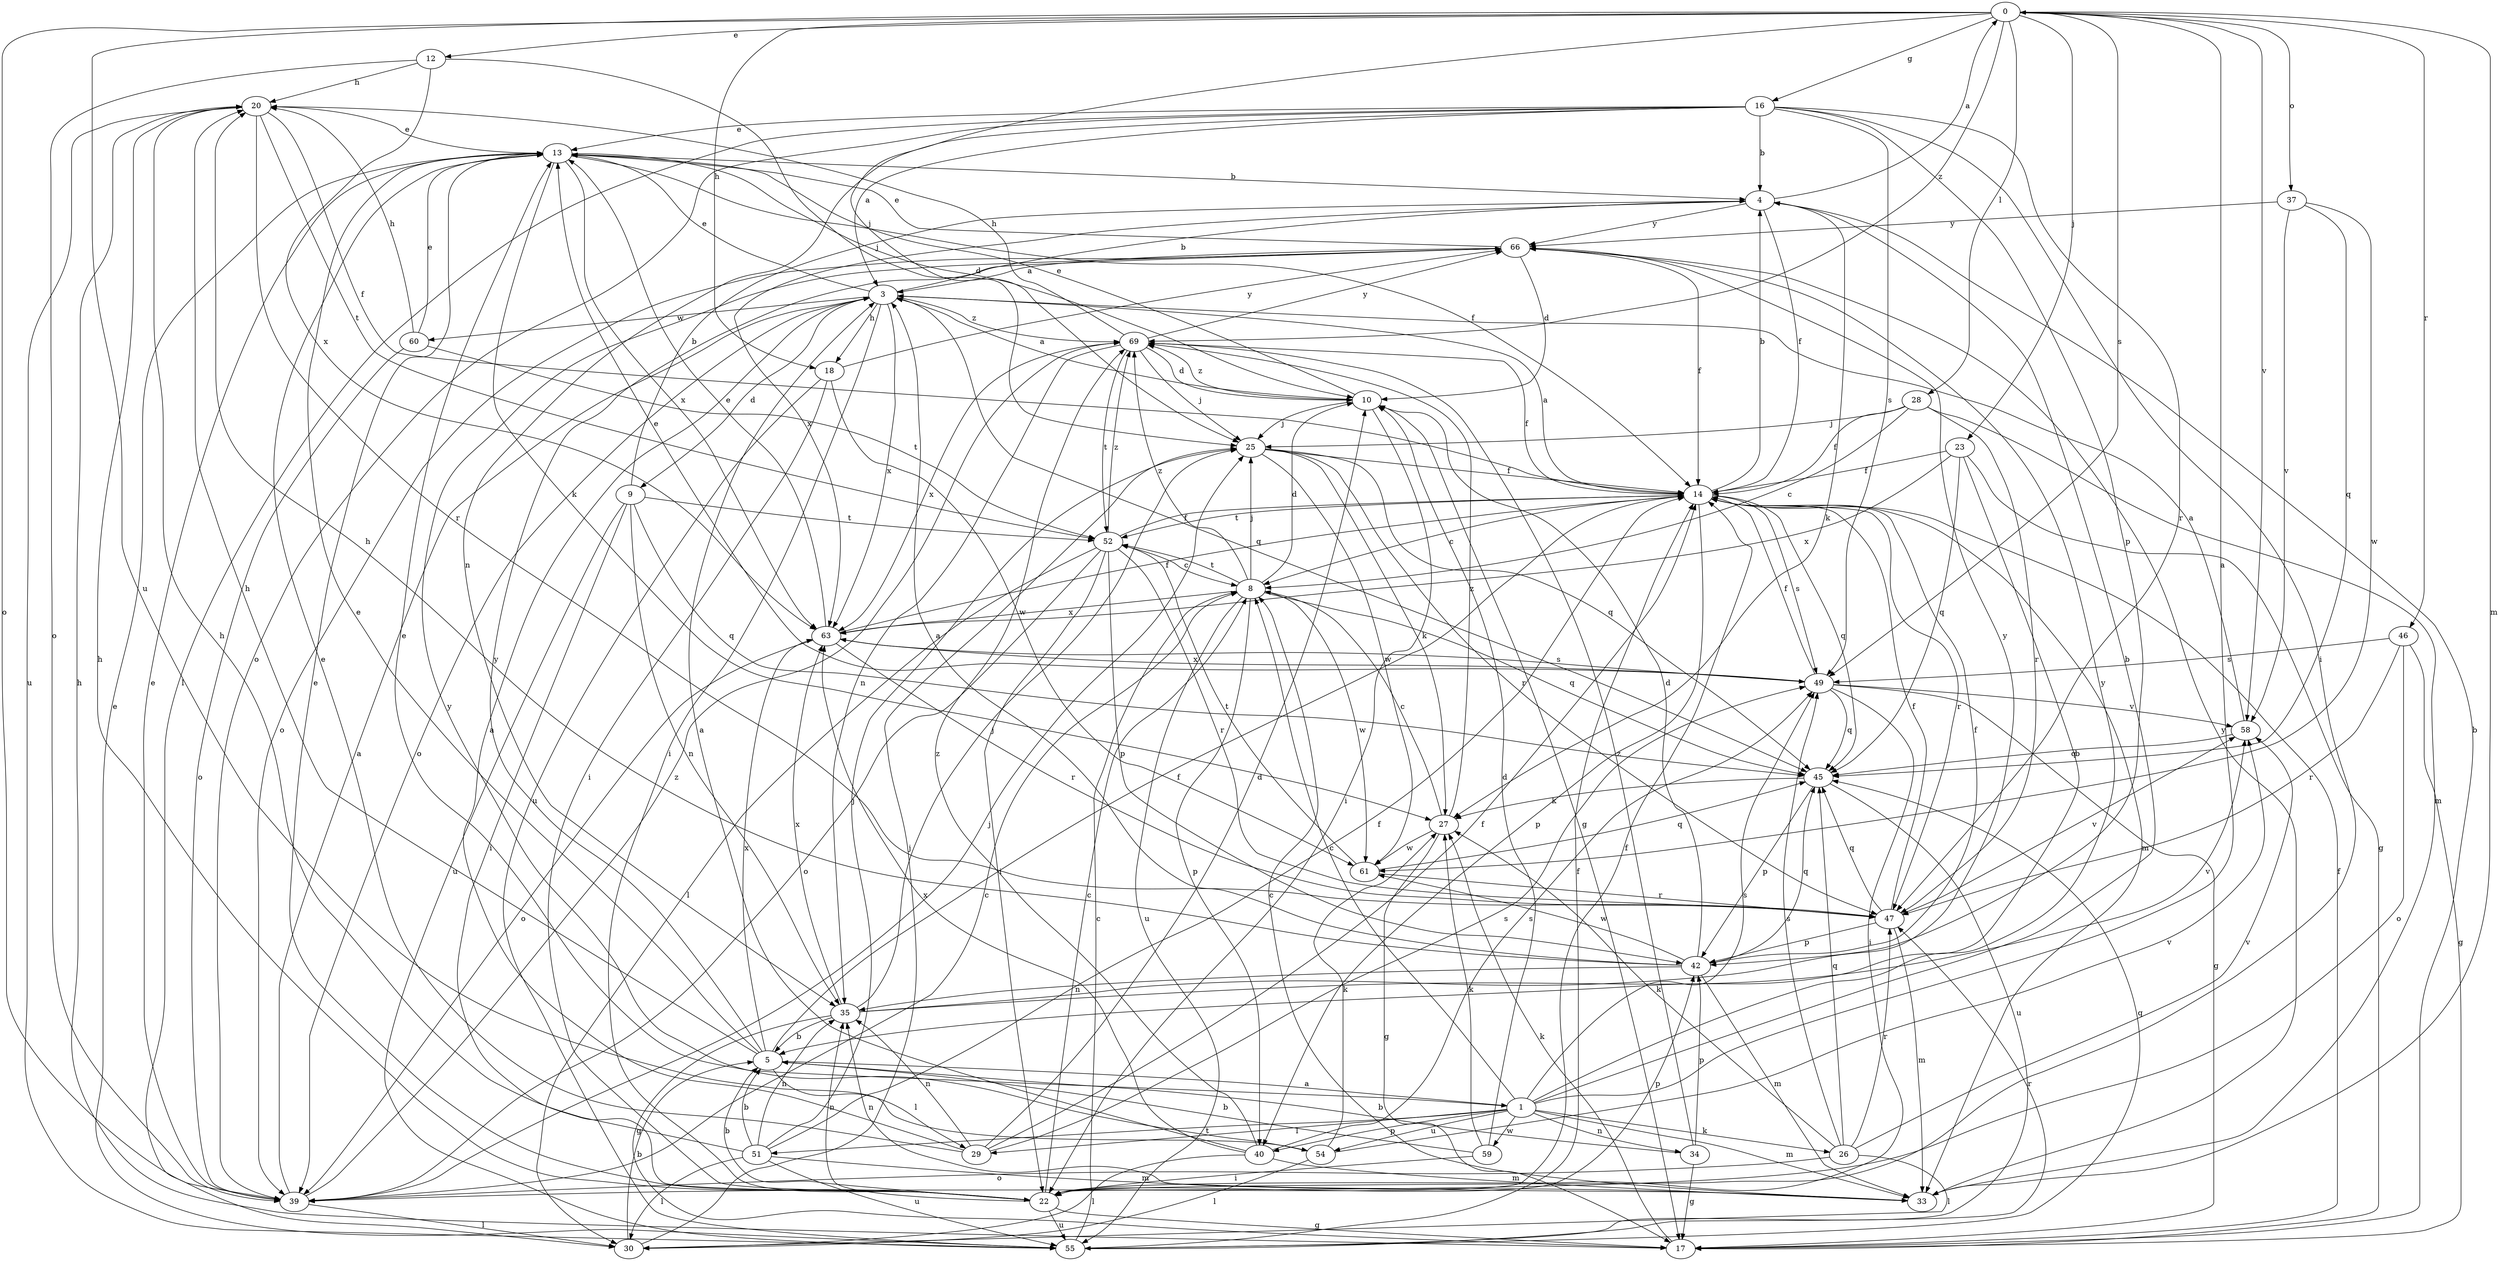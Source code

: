 strict digraph  {
0;
1;
3;
4;
5;
8;
9;
10;
12;
13;
14;
16;
17;
18;
20;
22;
23;
25;
26;
27;
28;
29;
30;
33;
34;
35;
37;
39;
40;
42;
45;
46;
47;
49;
51;
52;
54;
55;
58;
59;
60;
61;
63;
66;
69;
0 -> 12  [label=e];
0 -> 16  [label=g];
0 -> 18  [label=h];
0 -> 23  [label=j];
0 -> 25  [label=j];
0 -> 28  [label=l];
0 -> 33  [label=m];
0 -> 37  [label=o];
0 -> 39  [label=o];
0 -> 46  [label=r];
0 -> 49  [label=s];
0 -> 54  [label=u];
0 -> 58  [label=v];
0 -> 69  [label=z];
1 -> 0  [label=a];
1 -> 4  [label=b];
1 -> 8  [label=c];
1 -> 13  [label=e];
1 -> 26  [label=k];
1 -> 29  [label=l];
1 -> 33  [label=m];
1 -> 34  [label=n];
1 -> 40  [label=p];
1 -> 49  [label=s];
1 -> 51  [label=t];
1 -> 54  [label=u];
1 -> 59  [label=w];
1 -> 66  [label=y];
3 -> 4  [label=b];
3 -> 9  [label=d];
3 -> 13  [label=e];
3 -> 18  [label=h];
3 -> 22  [label=i];
3 -> 39  [label=o];
3 -> 45  [label=q];
3 -> 60  [label=w];
3 -> 63  [label=x];
3 -> 69  [label=z];
4 -> 0  [label=a];
4 -> 14  [label=f];
4 -> 27  [label=k];
4 -> 63  [label=x];
4 -> 66  [label=y];
5 -> 1  [label=a];
5 -> 13  [label=e];
5 -> 14  [label=f];
5 -> 20  [label=h];
5 -> 29  [label=l];
5 -> 63  [label=x];
5 -> 66  [label=y];
8 -> 10  [label=d];
8 -> 25  [label=j];
8 -> 40  [label=p];
8 -> 45  [label=q];
8 -> 52  [label=t];
8 -> 55  [label=u];
8 -> 61  [label=w];
8 -> 63  [label=x];
8 -> 69  [label=z];
9 -> 4  [label=b];
9 -> 22  [label=i];
9 -> 35  [label=n];
9 -> 45  [label=q];
9 -> 52  [label=t];
9 -> 55  [label=u];
10 -> 3  [label=a];
10 -> 13  [label=e];
10 -> 17  [label=g];
10 -> 22  [label=i];
10 -> 25  [label=j];
10 -> 69  [label=z];
12 -> 20  [label=h];
12 -> 25  [label=j];
12 -> 39  [label=o];
12 -> 63  [label=x];
13 -> 4  [label=b];
13 -> 10  [label=d];
13 -> 14  [label=f];
13 -> 27  [label=k];
13 -> 63  [label=x];
14 -> 3  [label=a];
14 -> 4  [label=b];
14 -> 8  [label=c];
14 -> 33  [label=m];
14 -> 40  [label=p];
14 -> 45  [label=q];
14 -> 47  [label=r];
14 -> 49  [label=s];
14 -> 52  [label=t];
16 -> 3  [label=a];
16 -> 4  [label=b];
16 -> 13  [label=e];
16 -> 22  [label=i];
16 -> 30  [label=l];
16 -> 35  [label=n];
16 -> 39  [label=o];
16 -> 42  [label=p];
16 -> 47  [label=r];
16 -> 49  [label=s];
17 -> 4  [label=b];
17 -> 14  [label=f];
17 -> 20  [label=h];
17 -> 27  [label=k];
18 -> 22  [label=i];
18 -> 55  [label=u];
18 -> 61  [label=w];
18 -> 66  [label=y];
20 -> 13  [label=e];
20 -> 14  [label=f];
20 -> 47  [label=r];
20 -> 52  [label=t];
20 -> 55  [label=u];
22 -> 5  [label=b];
22 -> 8  [label=c];
22 -> 13  [label=e];
22 -> 14  [label=f];
22 -> 17  [label=g];
22 -> 20  [label=h];
22 -> 35  [label=n];
22 -> 42  [label=p];
22 -> 55  [label=u];
23 -> 5  [label=b];
23 -> 14  [label=f];
23 -> 17  [label=g];
23 -> 45  [label=q];
23 -> 63  [label=x];
25 -> 14  [label=f];
25 -> 27  [label=k];
25 -> 45  [label=q];
25 -> 47  [label=r];
25 -> 61  [label=w];
26 -> 27  [label=k];
26 -> 30  [label=l];
26 -> 39  [label=o];
26 -> 45  [label=q];
26 -> 47  [label=r];
26 -> 49  [label=s];
26 -> 58  [label=v];
27 -> 8  [label=c];
27 -> 17  [label=g];
27 -> 61  [label=w];
27 -> 69  [label=z];
28 -> 8  [label=c];
28 -> 14  [label=f];
28 -> 25  [label=j];
28 -> 33  [label=m];
28 -> 47  [label=r];
29 -> 3  [label=a];
29 -> 10  [label=d];
29 -> 13  [label=e];
29 -> 14  [label=f];
29 -> 35  [label=n];
29 -> 49  [label=s];
30 -> 5  [label=b];
30 -> 25  [label=j];
33 -> 8  [label=c];
33 -> 35  [label=n];
33 -> 66  [label=y];
34 -> 5  [label=b];
34 -> 17  [label=g];
34 -> 42  [label=p];
34 -> 69  [label=z];
35 -> 5  [label=b];
35 -> 17  [label=g];
35 -> 25  [label=j];
35 -> 58  [label=v];
35 -> 63  [label=x];
35 -> 66  [label=y];
37 -> 45  [label=q];
37 -> 58  [label=v];
37 -> 61  [label=w];
37 -> 66  [label=y];
39 -> 3  [label=a];
39 -> 8  [label=c];
39 -> 13  [label=e];
39 -> 25  [label=j];
39 -> 30  [label=l];
39 -> 69  [label=z];
40 -> 3  [label=a];
40 -> 30  [label=l];
40 -> 33  [label=m];
40 -> 49  [label=s];
40 -> 63  [label=x];
40 -> 69  [label=z];
42 -> 3  [label=a];
42 -> 10  [label=d];
42 -> 14  [label=f];
42 -> 20  [label=h];
42 -> 33  [label=m];
42 -> 35  [label=n];
42 -> 45  [label=q];
42 -> 61  [label=w];
45 -> 27  [label=k];
45 -> 42  [label=p];
45 -> 55  [label=u];
46 -> 17  [label=g];
46 -> 39  [label=o];
46 -> 47  [label=r];
46 -> 49  [label=s];
47 -> 14  [label=f];
47 -> 33  [label=m];
47 -> 42  [label=p];
47 -> 45  [label=q];
47 -> 58  [label=v];
49 -> 13  [label=e];
49 -> 14  [label=f];
49 -> 17  [label=g];
49 -> 22  [label=i];
49 -> 45  [label=q];
49 -> 58  [label=v];
49 -> 63  [label=x];
51 -> 5  [label=b];
51 -> 14  [label=f];
51 -> 20  [label=h];
51 -> 25  [label=j];
51 -> 30  [label=l];
51 -> 33  [label=m];
51 -> 35  [label=n];
51 -> 55  [label=u];
52 -> 8  [label=c];
52 -> 14  [label=f];
52 -> 22  [label=i];
52 -> 30  [label=l];
52 -> 39  [label=o];
52 -> 42  [label=p];
52 -> 47  [label=r];
52 -> 69  [label=z];
54 -> 27  [label=k];
54 -> 30  [label=l];
54 -> 58  [label=v];
54 -> 66  [label=y];
55 -> 8  [label=c];
55 -> 13  [label=e];
55 -> 14  [label=f];
55 -> 45  [label=q];
55 -> 47  [label=r];
58 -> 3  [label=a];
58 -> 45  [label=q];
59 -> 5  [label=b];
59 -> 10  [label=d];
59 -> 22  [label=i];
59 -> 27  [label=k];
60 -> 13  [label=e];
60 -> 20  [label=h];
60 -> 39  [label=o];
60 -> 52  [label=t];
61 -> 45  [label=q];
61 -> 47  [label=r];
61 -> 52  [label=t];
63 -> 13  [label=e];
63 -> 14  [label=f];
63 -> 39  [label=o];
63 -> 47  [label=r];
63 -> 49  [label=s];
66 -> 3  [label=a];
66 -> 10  [label=d];
66 -> 13  [label=e];
66 -> 14  [label=f];
66 -> 39  [label=o];
69 -> 10  [label=d];
69 -> 14  [label=f];
69 -> 20  [label=h];
69 -> 25  [label=j];
69 -> 35  [label=n];
69 -> 52  [label=t];
69 -> 63  [label=x];
69 -> 66  [label=y];
}
